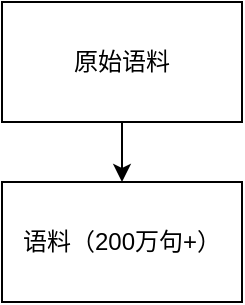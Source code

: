 <mxfile version="12.1.0" type="github" pages="1"><diagram id="mLni8wSCkwEXxMAneBSx" name="第 1 页"><mxGraphModel dx="1408" dy="748" grid="1" gridSize="10" guides="1" tooltips="1" connect="1" arrows="1" fold="1" page="1" pageScale="1" pageWidth="827" pageHeight="1169" math="0" shadow="0"><root><mxCell id="0"/><mxCell id="1" parent="0"/><mxCell id="DXUqeLlw_3_aibgW7UU9-9" value="" style="edgeStyle=orthogonalEdgeStyle;rounded=0;orthogonalLoop=1;jettySize=auto;html=1;" edge="1" parent="1" source="DXUqeLlw_3_aibgW7UU9-1" target="DXUqeLlw_3_aibgW7UU9-8"><mxGeometry relative="1" as="geometry"/></mxCell><mxCell id="DXUqeLlw_3_aibgW7UU9-1" value="原始语料" style="rounded=0;whiteSpace=wrap;html=1;" vertex="1" parent="1"><mxGeometry x="280" y="80" width="120" height="60" as="geometry"/></mxCell><mxCell id="DXUqeLlw_3_aibgW7UU9-8" value="语料（200万句+）" style="rounded=0;whiteSpace=wrap;html=1;" vertex="1" parent="1"><mxGeometry x="280" y="170" width="120" height="60" as="geometry"/></mxCell></root></mxGraphModel></diagram></mxfile>